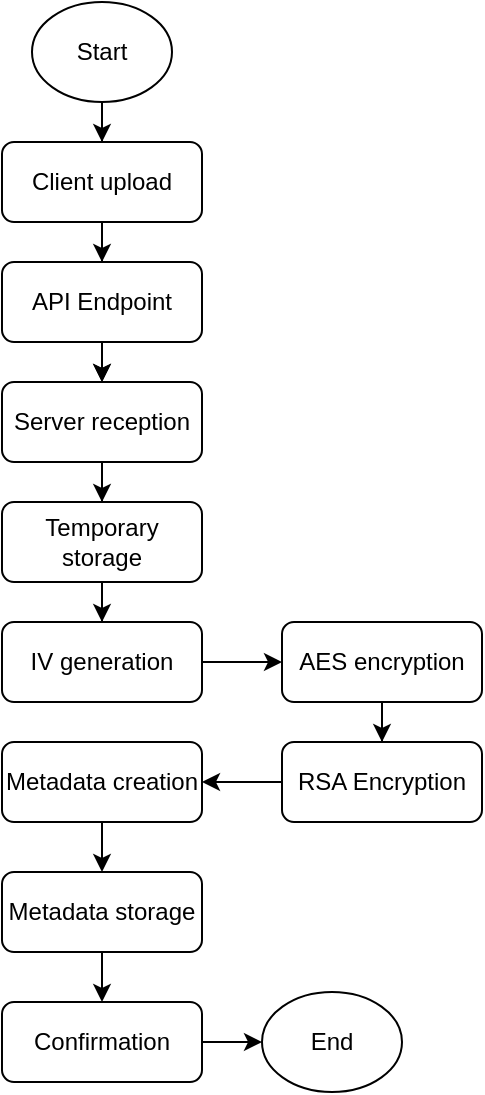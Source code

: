 <mxfile version="21.6.9" type="github">
  <diagram name="Página-1" id="aZSmRM0oRbDf6rdTAcJA">
    <mxGraphModel dx="2514" dy="1305" grid="1" gridSize="10" guides="1" tooltips="1" connect="1" arrows="1" fold="1" page="1" pageScale="1" pageWidth="827" pageHeight="1169" math="0" shadow="0">
      <root>
        <mxCell id="0" />
        <mxCell id="1" parent="0" />
        <mxCell id="ETQC15Gf2ZfsvhfQn1PS-25" style="edgeStyle=orthogonalEdgeStyle;rounded=0;orthogonalLoop=1;jettySize=auto;html=1;exitX=0.5;exitY=1;exitDx=0;exitDy=0;entryX=0.5;entryY=0;entryDx=0;entryDy=0;" parent="1" source="ETQC15Gf2ZfsvhfQn1PS-2" target="ETQC15Gf2ZfsvhfQn1PS-3" edge="1">
          <mxGeometry relative="1" as="geometry" />
        </mxCell>
        <mxCell id="ETQC15Gf2ZfsvhfQn1PS-38" value="" style="edgeStyle=orthogonalEdgeStyle;rounded=0;orthogonalLoop=1;jettySize=auto;html=1;" parent="1" source="ETQC15Gf2ZfsvhfQn1PS-2" target="ETQC15Gf2ZfsvhfQn1PS-4" edge="1">
          <mxGeometry relative="1" as="geometry" />
        </mxCell>
        <mxCell id="ETQC15Gf2ZfsvhfQn1PS-2" value="Client upload" style="rounded=1;whiteSpace=wrap;html=1;" parent="1" vertex="1">
          <mxGeometry x="350" y="220" width="100" height="40" as="geometry" />
        </mxCell>
        <mxCell id="ETQC15Gf2ZfsvhfQn1PS-26" style="edgeStyle=orthogonalEdgeStyle;rounded=0;orthogonalLoop=1;jettySize=auto;html=1;exitX=0.5;exitY=1;exitDx=0;exitDy=0;entryX=0.5;entryY=0;entryDx=0;entryDy=0;" parent="1" source="ETQC15Gf2ZfsvhfQn1PS-3" target="ETQC15Gf2ZfsvhfQn1PS-4" edge="1">
          <mxGeometry relative="1" as="geometry" />
        </mxCell>
        <mxCell id="ETQC15Gf2ZfsvhfQn1PS-3" value="API Endpoint" style="rounded=1;whiteSpace=wrap;html=1;" parent="1" vertex="1">
          <mxGeometry x="350" y="280" width="100" height="40" as="geometry" />
        </mxCell>
        <mxCell id="ETQC15Gf2ZfsvhfQn1PS-10" style="edgeStyle=orthogonalEdgeStyle;rounded=0;orthogonalLoop=1;jettySize=auto;html=1;entryX=0.5;entryY=0;entryDx=0;entryDy=0;" parent="1" source="ETQC15Gf2ZfsvhfQn1PS-4" target="ETQC15Gf2ZfsvhfQn1PS-5" edge="1">
          <mxGeometry relative="1" as="geometry" />
        </mxCell>
        <mxCell id="ETQC15Gf2ZfsvhfQn1PS-4" value="Server reception" style="rounded=1;whiteSpace=wrap;html=1;" parent="1" vertex="1">
          <mxGeometry x="350" y="340" width="100" height="40" as="geometry" />
        </mxCell>
        <mxCell id="ETQC15Gf2ZfsvhfQn1PS-27" style="edgeStyle=orthogonalEdgeStyle;rounded=0;orthogonalLoop=1;jettySize=auto;html=1;" parent="1" source="ETQC15Gf2ZfsvhfQn1PS-5" target="ETQC15Gf2ZfsvhfQn1PS-12" edge="1">
          <mxGeometry relative="1" as="geometry" />
        </mxCell>
        <mxCell id="ETQC15Gf2ZfsvhfQn1PS-5" value="Temporary storage" style="rounded=1;whiteSpace=wrap;html=1;" parent="1" vertex="1">
          <mxGeometry x="350" y="400" width="100" height="40" as="geometry" />
        </mxCell>
        <mxCell id="ETQC15Gf2ZfsvhfQn1PS-23" style="edgeStyle=orthogonalEdgeStyle;rounded=0;orthogonalLoop=1;jettySize=auto;html=1;entryX=0.5;entryY=0;entryDx=0;entryDy=0;exitX=0.5;exitY=1;exitDx=0;exitDy=0;" parent="1" source="ETQC15Gf2ZfsvhfQn1PS-6" target="ETQC15Gf2ZfsvhfQn1PS-21" edge="1">
          <mxGeometry relative="1" as="geometry" />
        </mxCell>
        <mxCell id="ETQC15Gf2ZfsvhfQn1PS-6" value="Metadata creation" style="rounded=1;whiteSpace=wrap;html=1;" parent="1" vertex="1">
          <mxGeometry x="350" y="520" width="100" height="40" as="geometry" />
        </mxCell>
        <mxCell id="ETQC15Gf2ZfsvhfQn1PS-29" style="edgeStyle=orthogonalEdgeStyle;rounded=0;orthogonalLoop=1;jettySize=auto;html=1;entryX=0;entryY=0.5;entryDx=0;entryDy=0;" parent="1" source="ETQC15Gf2ZfsvhfQn1PS-12" target="ETQC15Gf2ZfsvhfQn1PS-13" edge="1">
          <mxGeometry relative="1" as="geometry" />
        </mxCell>
        <mxCell id="ETQC15Gf2ZfsvhfQn1PS-12" value="IV generation" style="rounded=1;whiteSpace=wrap;html=1;" parent="1" vertex="1">
          <mxGeometry x="350" y="460" width="100" height="40" as="geometry" />
        </mxCell>
        <mxCell id="ETQC15Gf2ZfsvhfQn1PS-19" value="" style="edgeStyle=orthogonalEdgeStyle;rounded=0;orthogonalLoop=1;jettySize=auto;html=1;" parent="1" source="ETQC15Gf2ZfsvhfQn1PS-13" target="ETQC15Gf2ZfsvhfQn1PS-14" edge="1">
          <mxGeometry relative="1" as="geometry" />
        </mxCell>
        <mxCell id="ETQC15Gf2ZfsvhfQn1PS-13" value="AES encryption" style="rounded=1;whiteSpace=wrap;html=1;" parent="1" vertex="1">
          <mxGeometry x="490" y="460" width="100" height="40" as="geometry" />
        </mxCell>
        <mxCell id="ETQC15Gf2ZfsvhfQn1PS-22" style="edgeStyle=orthogonalEdgeStyle;rounded=0;orthogonalLoop=1;jettySize=auto;html=1;entryX=1;entryY=0.5;entryDx=0;entryDy=0;" parent="1" source="ETQC15Gf2ZfsvhfQn1PS-14" target="ETQC15Gf2ZfsvhfQn1PS-6" edge="1">
          <mxGeometry relative="1" as="geometry" />
        </mxCell>
        <mxCell id="ETQC15Gf2ZfsvhfQn1PS-14" value="RSA Encryption" style="rounded=1;whiteSpace=wrap;html=1;" parent="1" vertex="1">
          <mxGeometry x="490" y="520" width="100" height="40" as="geometry" />
        </mxCell>
        <mxCell id="ETQC15Gf2ZfsvhfQn1PS-33" style="edgeStyle=orthogonalEdgeStyle;rounded=0;orthogonalLoop=1;jettySize=auto;html=1;entryX=0.5;entryY=0;entryDx=0;entryDy=0;" parent="1" source="ETQC15Gf2ZfsvhfQn1PS-21" target="ETQC15Gf2ZfsvhfQn1PS-32" edge="1">
          <mxGeometry relative="1" as="geometry" />
        </mxCell>
        <mxCell id="ETQC15Gf2ZfsvhfQn1PS-21" value="Metadata storage" style="rounded=1;whiteSpace=wrap;html=1;" parent="1" vertex="1">
          <mxGeometry x="350" y="585" width="100" height="40" as="geometry" />
        </mxCell>
        <mxCell id="ETQC15Gf2ZfsvhfQn1PS-41" style="edgeStyle=orthogonalEdgeStyle;rounded=0;orthogonalLoop=1;jettySize=auto;html=1;entryX=0;entryY=0.5;entryDx=0;entryDy=0;" parent="1" source="ETQC15Gf2ZfsvhfQn1PS-32" target="ETQC15Gf2ZfsvhfQn1PS-40" edge="1">
          <mxGeometry relative="1" as="geometry" />
        </mxCell>
        <mxCell id="ETQC15Gf2ZfsvhfQn1PS-32" value="Confirmation" style="rounded=1;whiteSpace=wrap;html=1;" parent="1" vertex="1">
          <mxGeometry x="350" y="650" width="100" height="40" as="geometry" />
        </mxCell>
        <mxCell id="ETQC15Gf2ZfsvhfQn1PS-39" style="edgeStyle=orthogonalEdgeStyle;rounded=0;orthogonalLoop=1;jettySize=auto;html=1;entryX=0.5;entryY=0;entryDx=0;entryDy=0;" parent="1" source="ETQC15Gf2ZfsvhfQn1PS-36" target="ETQC15Gf2ZfsvhfQn1PS-2" edge="1">
          <mxGeometry relative="1" as="geometry" />
        </mxCell>
        <mxCell id="ETQC15Gf2ZfsvhfQn1PS-36" value="Start" style="ellipse;whiteSpace=wrap;html=1;" parent="1" vertex="1">
          <mxGeometry x="365" y="150" width="70" height="50" as="geometry" />
        </mxCell>
        <mxCell id="ETQC15Gf2ZfsvhfQn1PS-40" value="End" style="ellipse;whiteSpace=wrap;html=1;" parent="1" vertex="1">
          <mxGeometry x="480" y="645" width="70" height="50" as="geometry" />
        </mxCell>
      </root>
    </mxGraphModel>
  </diagram>
</mxfile>
